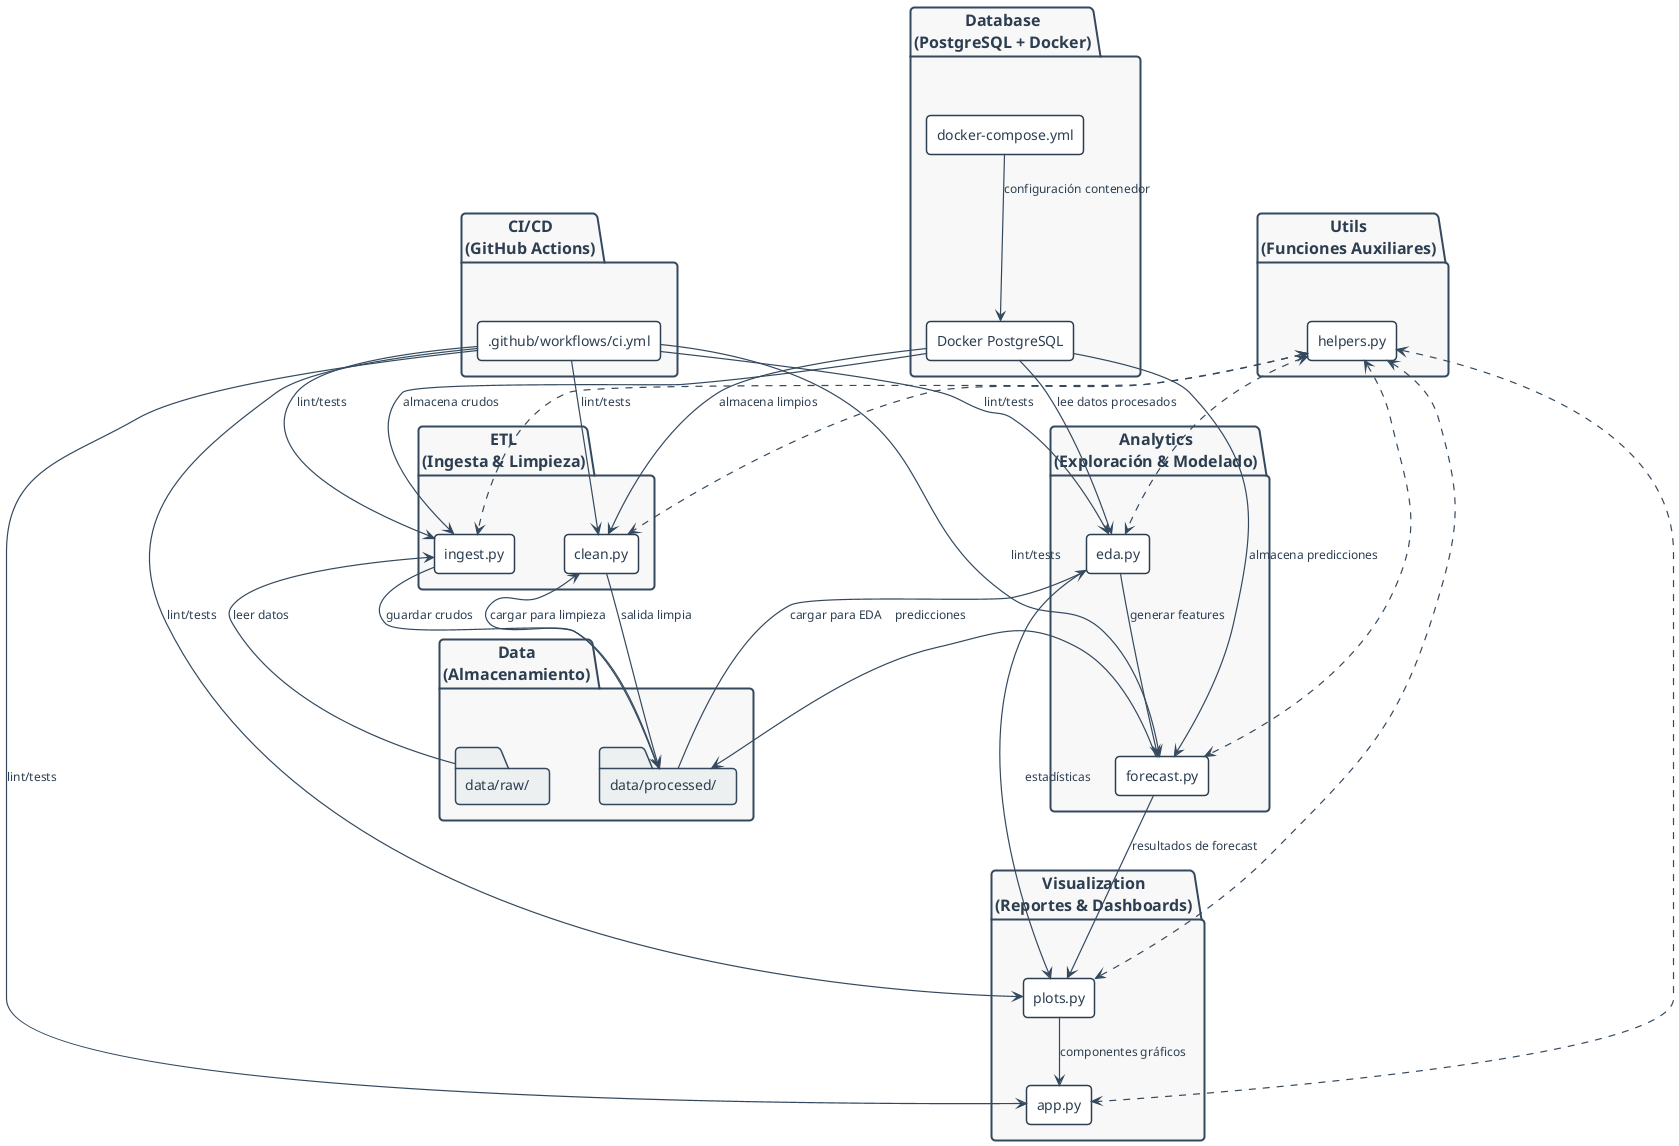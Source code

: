 @startuml
' — Estilo profesional y organizado —
skinparam backgroundColor #FFFFFF
skinparam defaultFontName "Helvetica Neue"
skinparam defaultFontSize 14
skinparam roundCorner 8
skinparam shadowing false

skinparam packageBackgroundColor #F8F8F8
skinparam packageBorderColor #34495E
skinparam packageBorderThickness 2
skinparam packageFontColor #2C3E50
skinparam packageFontSize 16
skinparam packagePadding 20

skinparam componentBackgroundColor #FFFFFF
skinparam componentBorderColor #2C3E50
skinparam componentBorderThickness 1.5
skinparam componentFontColor #2C3E50
skinparam componentFontSize 14
skinparam componentPadding 15
skinparam componentStyle rectangle

skinparam folderBackgroundColor #ECF0F1
skinparam folderBorderColor #34495E
skinparam folderBorderThickness 1.5
skinparam folderFontColor #2C3E50

skinparam nodesep 50
skinparam ranksep 50

skinparam ArrowColor #34495E
skinparam ArrowFontColor #2C3E50
skinparam ArrowFontSize 12
skinparam arrowThickness 1.2

' Layout: top-to-bottom for claridad
top to bottom direction

' Paquete CI/CD – Integración Continua y Despliegue
package "CI/CD\n(GitHub Actions)" as CICD {
  component ".github/workflows/ci.yml" as CIConfig
}

' Paquete Data – Almacenamiento
package "Data\n(Almacenamiento)" as Data {
  folder "data/raw/"       as RawData
  folder "data/processed/" as ProcData
}

' Paquete Database – PostgreSQL + Docker
package "Database\n(PostgreSQL + Docker)" as DB {
  component "docker-compose.yml" as DockerCompose
  component "Docker PostgreSQL"    as DockerPostgres
}

' Paquete ETL – Ingesta & Limpieza
package "ETL\n(Ingesta & Limpieza)" as ETL {
  component "ingest.py" as Ingest
  component "clean.py"  as Clean
}

' Paquete Analytics – Exploración & Modelado
package "Analytics\n(Exploración & Modelado)" as Analytics {
  component "eda.py"      as EDA
  component "forecast.py" as Modeling
}

' Paquete Visualization – Reportes & Dashboards
package "Visualization\n(Reportes & Dashboards)" as Viz {
  component "plots.py"           as Plots
  component "app.py"             as DashboardApp
}

' Paquete Utils – Funciones Auxiliares
package "Utils\n(Funciones Auxiliares)" as Utils {
  component "helpers.py" as Helpers
}

' Conexiones principales – Flujo de datos
RawData --> Ingest : leer datos
Ingest --> ProcData : guardar crudos
ProcData --> Clean : cargar para limpieza
Clean --> ProcData : salida limpia
ProcData --> EDA : cargar para EDA
EDA --> Modeling : generar features
Modeling --> ProcData : predicciones
EDA --> Plots : estadísticas
Modeling --> Plots : resultados de forecast
Plots --> DashboardApp : componentes gráficos

' Conexiones con la base de datos
DockerPostgres --> Ingest : almacena crudos
DockerPostgres --> Clean : almacena limpios
DockerPostgres --> EDA : lee datos procesados
DockerPostgres --> Modeling : almacena predicciones
DockerCompose --> DockerPostgres : configuración contenedor

' Relación con utilidades compartidas
Helpers <..> Ingest
Helpers <..> Clean
Helpers <..> EDA
Helpers <..> Modeling
Helpers <..> Plots
Helpers <..> DashboardApp

' Conexiones de CI/CD para lint y tests
CIConfig --> Ingest : lint/tests
CIConfig --> Clean : lint/tests
CIConfig --> EDA : lint/tests
CIConfig --> Modeling : lint/tests
CIConfig --> Plots : lint/tests
CIConfig --> DashboardApp : lint/tests
@enduml
